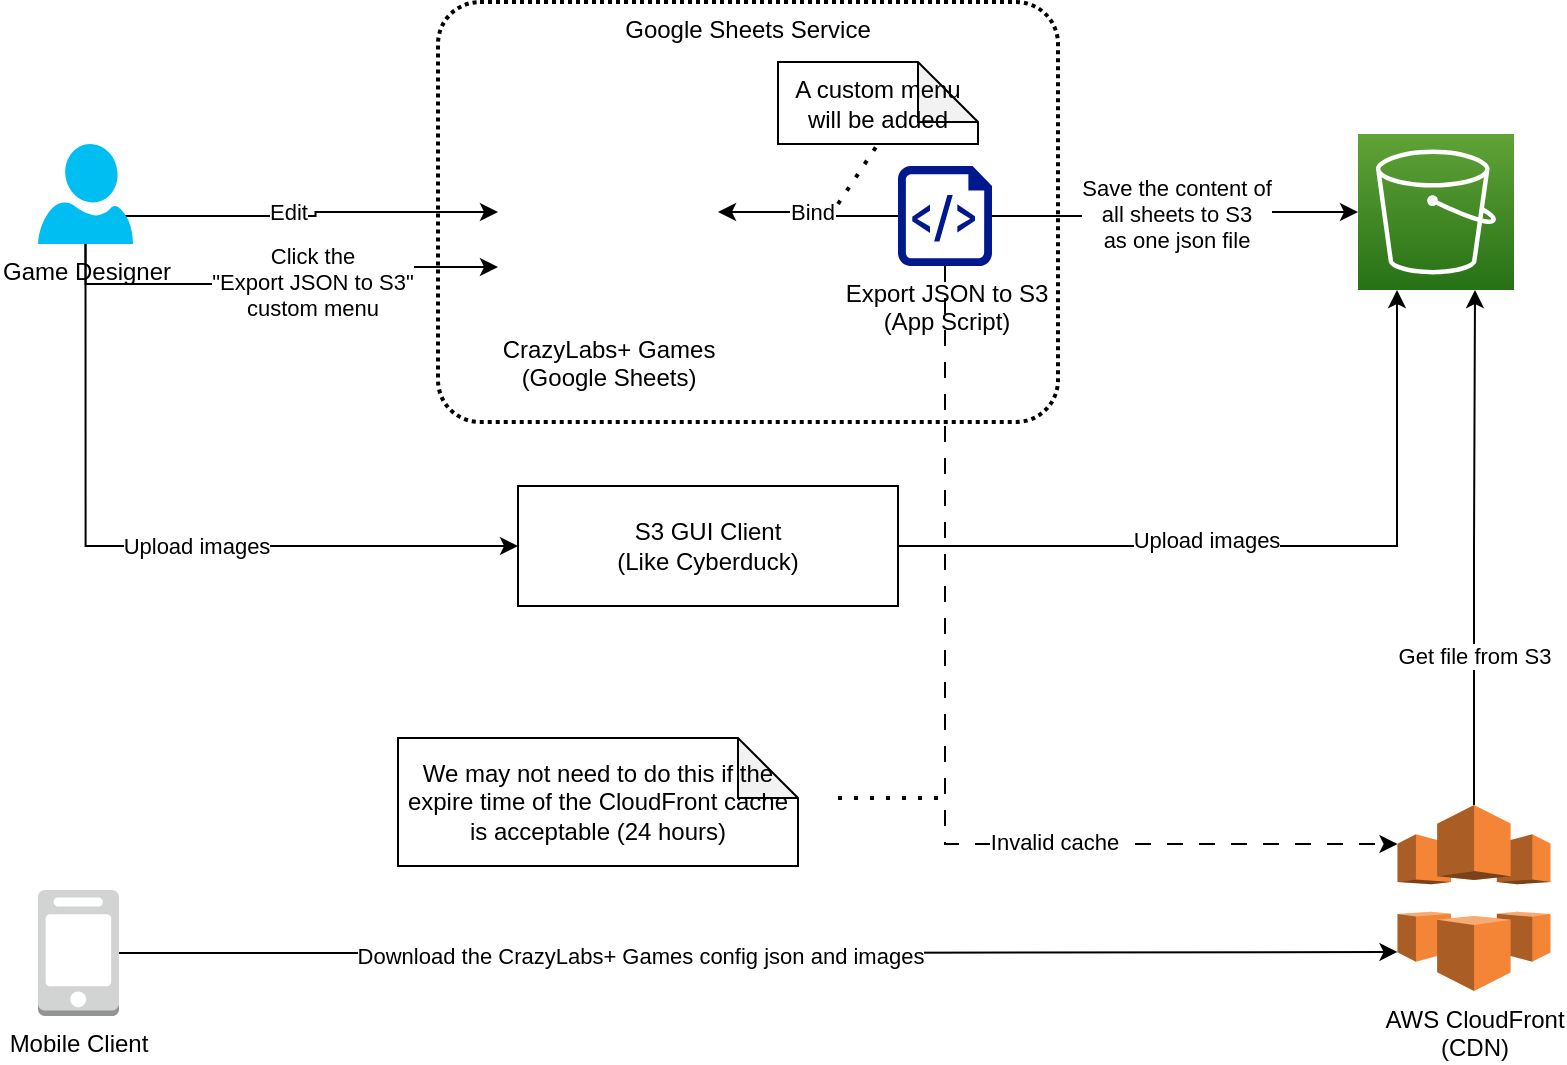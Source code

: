 <mxfile version="21.3.2" type="github">
  <diagram name="第 1 页" id="BbvM3w7qFwUASGTOfBqD">
    <mxGraphModel dx="1434" dy="746" grid="1" gridSize="10" guides="1" tooltips="1" connect="1" arrows="1" fold="1" page="1" pageScale="1" pageWidth="827" pageHeight="1169" math="0" shadow="0">
      <root>
        <mxCell id="0" />
        <mxCell id="1" parent="0" />
        <mxCell id="IjvJ-7YI4CcyOR2IGrtc-1" value="Google Sheets Service" style="rounded=1;arcSize=10;dashed=1;fillColor=none;gradientColor=none;dashPattern=1 1;strokeWidth=2;verticalAlign=top;" vertex="1" parent="1">
          <mxGeometry x="250" y="70" width="310" height="210" as="geometry" />
        </mxCell>
        <mxCell id="kDjE033Y1rrzG740soXx-1" value="CrazyLabs+ Games&lt;br&gt;(Google Sheets)" style="shape=image;html=1;verticalAlign=top;verticalLabelPosition=bottom;labelBackgroundColor=#ffffff;imageAspect=0;aspect=fixed;image=https://cdn3.iconfinder.com/data/icons/document-icons-2/30/647702-excel-128.png" parent="1" vertex="1">
          <mxGeometry x="280" y="120" width="110" height="110" as="geometry" />
        </mxCell>
        <mxCell id="kDjE033Y1rrzG740soXx-6" value="" style="edgeStyle=orthogonalEdgeStyle;rounded=0;orthogonalLoop=1;jettySize=auto;html=1;exitX=0.737;exitY=0.72;exitDx=0;exitDy=0;exitPerimeter=0;entryX=0;entryY=0.5;entryDx=0;entryDy=0;" parent="1" source="kDjE033Y1rrzG740soXx-5" target="kDjE033Y1rrzG740soXx-1" edge="1">
          <mxGeometry relative="1" as="geometry" />
        </mxCell>
        <mxCell id="kDjE033Y1rrzG740soXx-7" value="Edit" style="edgeLabel;html=1;align=center;verticalAlign=middle;resizable=0;points=[];" parent="kDjE033Y1rrzG740soXx-6" vertex="1" connectable="0">
          <mxGeometry x="0.18" y="-2" relative="1" as="geometry">
            <mxPoint x="-24" y="-2" as="offset" />
          </mxGeometry>
        </mxCell>
        <mxCell id="IjvJ-7YI4CcyOR2IGrtc-10" style="edgeStyle=orthogonalEdgeStyle;rounded=0;orthogonalLoop=1;jettySize=auto;html=1;exitX=0.5;exitY=1;exitDx=0;exitDy=0;exitPerimeter=0;entryX=0;entryY=0.75;entryDx=0;entryDy=0;" edge="1" parent="1" source="kDjE033Y1rrzG740soXx-5" target="kDjE033Y1rrzG740soXx-1">
          <mxGeometry relative="1" as="geometry" />
        </mxCell>
        <mxCell id="IjvJ-7YI4CcyOR2IGrtc-11" value="Click the &lt;br&gt;&quot;Export JSON to S3&quot;&lt;br&gt;custom menu" style="edgeLabel;html=1;align=center;verticalAlign=middle;resizable=0;points=[];" vertex="1" connectable="0" parent="IjvJ-7YI4CcyOR2IGrtc-10">
          <mxGeometry x="0.127" y="1" relative="1" as="geometry">
            <mxPoint as="offset" />
          </mxGeometry>
        </mxCell>
        <mxCell id="IjvJ-7YI4CcyOR2IGrtc-29" style="edgeStyle=orthogonalEdgeStyle;rounded=0;orthogonalLoop=1;jettySize=auto;html=1;exitX=0.5;exitY=1;exitDx=0;exitDy=0;exitPerimeter=0;entryX=0;entryY=0.5;entryDx=0;entryDy=0;" edge="1" parent="1" source="kDjE033Y1rrzG740soXx-5" target="IjvJ-7YI4CcyOR2IGrtc-28">
          <mxGeometry relative="1" as="geometry" />
        </mxCell>
        <mxCell id="IjvJ-7YI4CcyOR2IGrtc-36" value="Upload images" style="edgeLabel;html=1;align=center;verticalAlign=middle;resizable=0;points=[];" vertex="1" connectable="0" parent="IjvJ-7YI4CcyOR2IGrtc-29">
          <mxGeometry x="0.118" relative="1" as="geometry">
            <mxPoint as="offset" />
          </mxGeometry>
        </mxCell>
        <mxCell id="kDjE033Y1rrzG740soXx-5" value="Game Designer" style="verticalLabelPosition=bottom;html=1;verticalAlign=top;align=center;strokeColor=none;fillColor=#00BEF2;shape=mxgraph.azure.user;" parent="1" vertex="1">
          <mxGeometry x="50" y="141" width="47.5" height="50" as="geometry" />
        </mxCell>
        <mxCell id="IjvJ-7YI4CcyOR2IGrtc-8" style="edgeStyle=orthogonalEdgeStyle;rounded=0;orthogonalLoop=1;jettySize=auto;html=1;exitX=0;exitY=0.5;exitDx=0;exitDy=0;exitPerimeter=0;entryX=1;entryY=0.5;entryDx=0;entryDy=0;" edge="1" parent="1" source="IjvJ-7YI4CcyOR2IGrtc-7" target="kDjE033Y1rrzG740soXx-1">
          <mxGeometry relative="1" as="geometry" />
        </mxCell>
        <mxCell id="IjvJ-7YI4CcyOR2IGrtc-9" value="Bind" style="edgeLabel;html=1;align=center;verticalAlign=middle;resizable=0;points=[];" vertex="1" connectable="0" parent="IjvJ-7YI4CcyOR2IGrtc-8">
          <mxGeometry x="0.284" relative="1" as="geometry">
            <mxPoint x="14" as="offset" />
          </mxGeometry>
        </mxCell>
        <mxCell id="IjvJ-7YI4CcyOR2IGrtc-15" style="edgeStyle=orthogonalEdgeStyle;rounded=0;orthogonalLoop=1;jettySize=auto;html=1;exitX=0.5;exitY=1;exitDx=0;exitDy=0;exitPerimeter=0;entryX=0;entryY=0.21;entryDx=0;entryDy=0;entryPerimeter=0;dashed=1;dashPattern=8 8;" edge="1" parent="1" source="IjvJ-7YI4CcyOR2IGrtc-7" target="IjvJ-7YI4CcyOR2IGrtc-14">
          <mxGeometry relative="1" as="geometry" />
        </mxCell>
        <mxCell id="IjvJ-7YI4CcyOR2IGrtc-16" value="Invalid cache" style="edgeLabel;html=1;align=center;verticalAlign=middle;resizable=0;points=[];" vertex="1" connectable="0" parent="IjvJ-7YI4CcyOR2IGrtc-15">
          <mxGeometry x="0.334" y="2" relative="1" as="geometry">
            <mxPoint y="1" as="offset" />
          </mxGeometry>
        </mxCell>
        <mxCell id="IjvJ-7YI4CcyOR2IGrtc-35" value="Save the content of&lt;br style=&quot;border-color: var(--border-color);&quot;&gt;all sheets to S3&lt;br style=&quot;border-color: var(--border-color);&quot;&gt;as one json file" style="edgeStyle=orthogonalEdgeStyle;rounded=0;orthogonalLoop=1;jettySize=auto;html=1;exitX=1;exitY=0.5;exitDx=0;exitDy=0;exitPerimeter=0;entryX=0;entryY=0.5;entryDx=0;entryDy=0;entryPerimeter=0;" edge="1" parent="1" source="IjvJ-7YI4CcyOR2IGrtc-7" target="IjvJ-7YI4CcyOR2IGrtc-33">
          <mxGeometry relative="1" as="geometry" />
        </mxCell>
        <mxCell id="IjvJ-7YI4CcyOR2IGrtc-7" value="Export JSON to S3&lt;br&gt;(App Script)" style="sketch=0;aspect=fixed;pointerEvents=1;shadow=0;dashed=0;html=1;strokeColor=none;labelPosition=center;verticalLabelPosition=bottom;verticalAlign=top;align=center;fillColor=#00188D;shape=mxgraph.azure.script_file" vertex="1" parent="1">
          <mxGeometry x="480" y="152.0" width="47" height="50" as="geometry" />
        </mxCell>
        <mxCell id="IjvJ-7YI4CcyOR2IGrtc-17" style="edgeStyle=orthogonalEdgeStyle;rounded=0;orthogonalLoop=1;jettySize=auto;html=1;exitX=0.5;exitY=0;exitDx=0;exitDy=0;exitPerimeter=0;entryX=0.75;entryY=1;entryDx=0;entryDy=0;entryPerimeter=0;" edge="1" parent="1" source="IjvJ-7YI4CcyOR2IGrtc-14" target="IjvJ-7YI4CcyOR2IGrtc-33">
          <mxGeometry relative="1" as="geometry">
            <mxPoint x="760" y="210" as="targetPoint" />
          </mxGeometry>
        </mxCell>
        <mxCell id="IjvJ-7YI4CcyOR2IGrtc-21" value="Get file from S3" style="edgeLabel;html=1;align=center;verticalAlign=middle;resizable=0;points=[];" vertex="1" connectable="0" parent="IjvJ-7YI4CcyOR2IGrtc-17">
          <mxGeometry x="-0.067" y="-1" relative="1" as="geometry">
            <mxPoint x="-1" y="46" as="offset" />
          </mxGeometry>
        </mxCell>
        <mxCell id="IjvJ-7YI4CcyOR2IGrtc-14" value="AWS CloudFront&lt;br&gt;(CDN)" style="outlineConnect=0;dashed=0;verticalLabelPosition=bottom;verticalAlign=top;align=center;html=1;shape=mxgraph.aws3.cloudfront;fillColor=#F58536;gradientColor=none;" vertex="1" parent="1">
          <mxGeometry x="729.75" y="471.5" width="76.5" height="93" as="geometry" />
        </mxCell>
        <mxCell id="IjvJ-7YI4CcyOR2IGrtc-20" style="edgeStyle=orthogonalEdgeStyle;rounded=0;orthogonalLoop=1;jettySize=auto;html=1;exitX=1;exitY=0.5;exitDx=0;exitDy=0;exitPerimeter=0;entryX=0;entryY=0.79;entryDx=0;entryDy=0;entryPerimeter=0;" edge="1" parent="1" source="IjvJ-7YI4CcyOR2IGrtc-19" target="IjvJ-7YI4CcyOR2IGrtc-14">
          <mxGeometry relative="1" as="geometry" />
        </mxCell>
        <mxCell id="IjvJ-7YI4CcyOR2IGrtc-22" value="Download the CrazyLabs+ Games config json and images" style="edgeLabel;html=1;align=center;verticalAlign=middle;resizable=0;points=[];" vertex="1" connectable="0" parent="IjvJ-7YI4CcyOR2IGrtc-20">
          <mxGeometry x="-0.191" y="-1" relative="1" as="geometry">
            <mxPoint x="1" as="offset" />
          </mxGeometry>
        </mxCell>
        <mxCell id="IjvJ-7YI4CcyOR2IGrtc-19" value="Mobile Client" style="outlineConnect=0;dashed=0;verticalLabelPosition=bottom;verticalAlign=top;align=center;html=1;shape=mxgraph.aws3.mobile_client;fillColor=#D2D3D3;gradientColor=none;" vertex="1" parent="1">
          <mxGeometry x="50" y="514" width="40.5" height="63" as="geometry" />
        </mxCell>
        <mxCell id="IjvJ-7YI4CcyOR2IGrtc-23" value="We may not need to do this if the expire time of the CloudFront cache is acceptable (24 hours)" style="shape=note;whiteSpace=wrap;html=1;backgroundOutline=1;darkOpacity=0.05;" vertex="1" parent="1">
          <mxGeometry x="230" y="438" width="200" height="64" as="geometry" />
        </mxCell>
        <mxCell id="IjvJ-7YI4CcyOR2IGrtc-24" value="" style="endArrow=none;dashed=1;html=1;dashPattern=1 3;strokeWidth=2;rounded=0;exitX=0;exitY=0;exitDx=220;exitDy=30;exitPerimeter=0;" edge="1" parent="1" source="IjvJ-7YI4CcyOR2IGrtc-23">
          <mxGeometry width="50" height="50" relative="1" as="geometry">
            <mxPoint x="390" y="408" as="sourcePoint" />
            <mxPoint x="500" y="468" as="targetPoint" />
          </mxGeometry>
        </mxCell>
        <mxCell id="IjvJ-7YI4CcyOR2IGrtc-25" value="A custom menu will be added" style="shape=note;whiteSpace=wrap;html=1;backgroundOutline=1;darkOpacity=0.05;" vertex="1" parent="1">
          <mxGeometry x="420" y="100" width="100" height="41" as="geometry" />
        </mxCell>
        <mxCell id="IjvJ-7YI4CcyOR2IGrtc-26" value="" style="endArrow=none;dashed=1;html=1;dashPattern=1 3;strokeWidth=2;rounded=0;entryX=0.5;entryY=1;entryDx=0;entryDy=0;entryPerimeter=0;" edge="1" parent="1" target="IjvJ-7YI4CcyOR2IGrtc-25">
          <mxGeometry width="50" height="50" relative="1" as="geometry">
            <mxPoint x="450" y="171" as="sourcePoint" />
            <mxPoint x="440" y="281" as="targetPoint" />
          </mxGeometry>
        </mxCell>
        <mxCell id="IjvJ-7YI4CcyOR2IGrtc-30" style="edgeStyle=orthogonalEdgeStyle;rounded=0;orthogonalLoop=1;jettySize=auto;html=1;exitX=1;exitY=0.5;exitDx=0;exitDy=0;entryX=0.25;entryY=1;entryDx=0;entryDy=0;entryPerimeter=0;" edge="1" parent="1" source="IjvJ-7YI4CcyOR2IGrtc-28" target="IjvJ-7YI4CcyOR2IGrtc-33">
          <mxGeometry relative="1" as="geometry">
            <mxPoint x="764.3" y="210" as="targetPoint" />
            <Array as="points">
              <mxPoint x="730" y="342" />
            </Array>
          </mxGeometry>
        </mxCell>
        <mxCell id="IjvJ-7YI4CcyOR2IGrtc-37" value="Upload images" style="edgeLabel;html=1;align=center;verticalAlign=middle;resizable=0;points=[];" vertex="1" connectable="0" parent="IjvJ-7YI4CcyOR2IGrtc-30">
          <mxGeometry x="-0.184" y="3" relative="1" as="geometry">
            <mxPoint as="offset" />
          </mxGeometry>
        </mxCell>
        <mxCell id="IjvJ-7YI4CcyOR2IGrtc-28" value="S3 GUI Client&lt;br&gt;(Like Cyberduck)" style="rounded=0;whiteSpace=wrap;html=1;" vertex="1" parent="1">
          <mxGeometry x="290" y="312" width="190" height="60" as="geometry" />
        </mxCell>
        <mxCell id="IjvJ-7YI4CcyOR2IGrtc-33" value="" style="sketch=0;points=[[0,0,0],[0.25,0,0],[0.5,0,0],[0.75,0,0],[1,0,0],[0,1,0],[0.25,1,0],[0.5,1,0],[0.75,1,0],[1,1,0],[0,0.25,0],[0,0.5,0],[0,0.75,0],[1,0.25,0],[1,0.5,0],[1,0.75,0]];outlineConnect=0;fontColor=#232F3E;gradientColor=#60A337;gradientDirection=north;fillColor=#277116;strokeColor=#ffffff;dashed=0;verticalLabelPosition=bottom;verticalAlign=top;align=center;html=1;fontSize=12;fontStyle=0;aspect=fixed;shape=mxgraph.aws4.resourceIcon;resIcon=mxgraph.aws4.s3;" vertex="1" parent="1">
          <mxGeometry x="710" y="136" width="78" height="78" as="geometry" />
        </mxCell>
      </root>
    </mxGraphModel>
  </diagram>
</mxfile>
